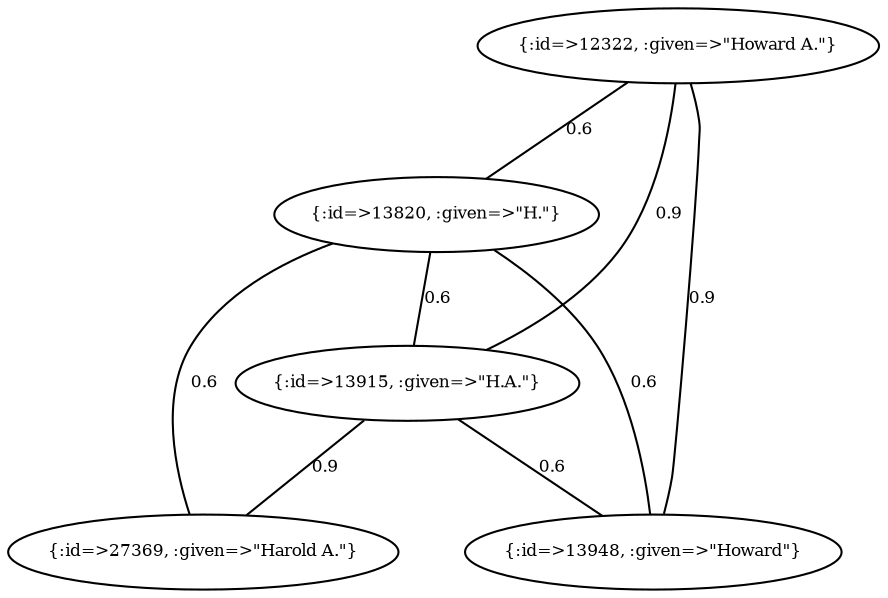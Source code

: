 graph Collector__WeightedGraph {
    "{:id=>12322, :given=>\"Howard A.\"}" [
        fontsize = 8,
        label = "{:id=>12322, :given=>\"Howard A.\"}"
    ]

    "{:id=>13820, :given=>\"H.\"}" [
        fontsize = 8,
        label = "{:id=>13820, :given=>\"H.\"}"
    ]

    "{:id=>13915, :given=>\"H.A.\"}" [
        fontsize = 8,
        label = "{:id=>13915, :given=>\"H.A.\"}"
    ]

    "{:id=>13948, :given=>\"Howard\"}" [
        fontsize = 8,
        label = "{:id=>13948, :given=>\"Howard\"}"
    ]

    "{:id=>27369, :given=>\"Harold A.\"}" [
        fontsize = 8,
        label = "{:id=>27369, :given=>\"Harold A.\"}"
    ]

    "{:id=>12322, :given=>\"Howard A.\"}" -- "{:id=>13820, :given=>\"H.\"}" [
        fontsize = 8,
        label = 0.6
    ]

    "{:id=>12322, :given=>\"Howard A.\"}" -- "{:id=>13915, :given=>\"H.A.\"}" [
        fontsize = 8,
        label = 0.9
    ]

    "{:id=>12322, :given=>\"Howard A.\"}" -- "{:id=>13948, :given=>\"Howard\"}" [
        fontsize = 8,
        label = 0.9
    ]

    "{:id=>13820, :given=>\"H.\"}" -- "{:id=>13915, :given=>\"H.A.\"}" [
        fontsize = 8,
        label = 0.6
    ]

    "{:id=>13820, :given=>\"H.\"}" -- "{:id=>13948, :given=>\"Howard\"}" [
        fontsize = 8,
        label = 0.6
    ]

    "{:id=>13820, :given=>\"H.\"}" -- "{:id=>27369, :given=>\"Harold A.\"}" [
        fontsize = 8,
        label = 0.6
    ]

    "{:id=>13915, :given=>\"H.A.\"}" -- "{:id=>13948, :given=>\"Howard\"}" [
        fontsize = 8,
        label = 0.6
    ]

    "{:id=>13915, :given=>\"H.A.\"}" -- "{:id=>27369, :given=>\"Harold A.\"}" [
        fontsize = 8,
        label = 0.9
    ]
}

